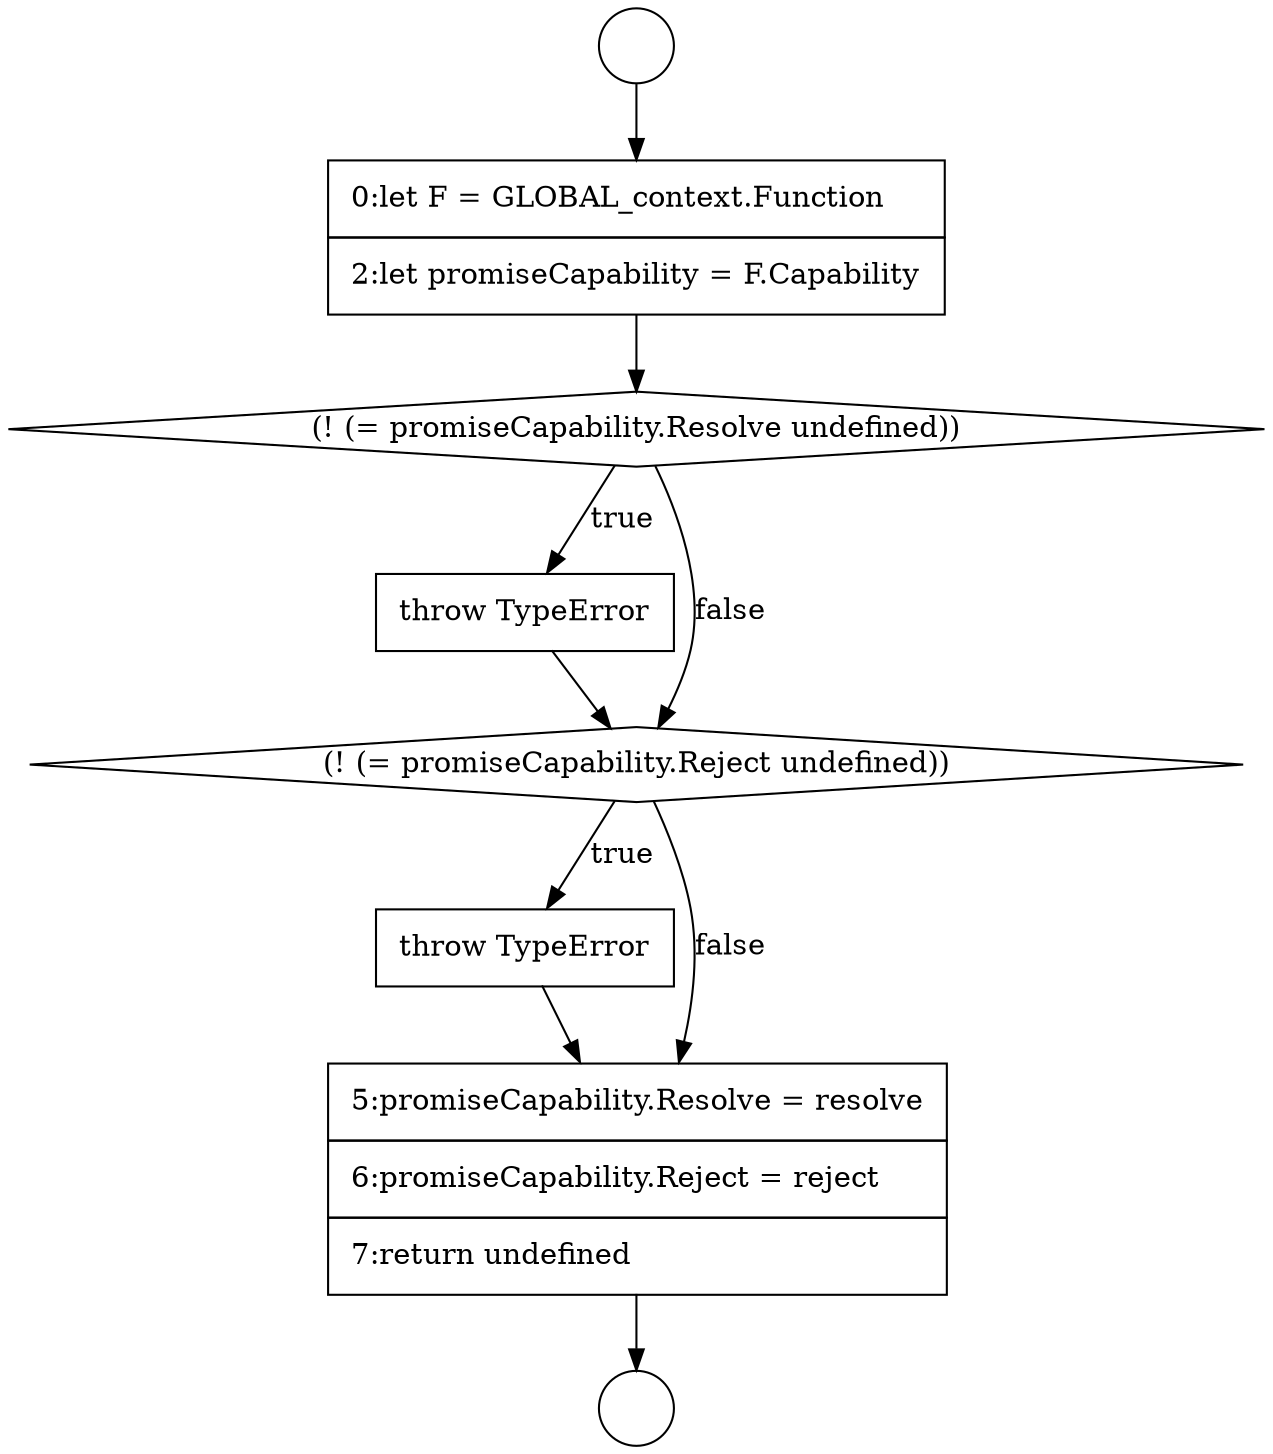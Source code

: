 digraph {
  node18143 [shape=none, margin=0, label=<<font color="black">
    <table border="0" cellborder="1" cellspacing="0" cellpadding="10">
      <tr><td align="left">0:let F = GLOBAL_context.Function</td></tr>
      <tr><td align="left">2:let promiseCapability = F.Capability</td></tr>
    </table>
  </font>> color="black" fillcolor="white" style=filled]
  node18145 [shape=none, margin=0, label=<<font color="black">
    <table border="0" cellborder="1" cellspacing="0" cellpadding="10">
      <tr><td align="left">throw TypeError</td></tr>
    </table>
  </font>> color="black" fillcolor="white" style=filled]
  node18144 [shape=diamond, label=<<font color="black">(! (= promiseCapability.Resolve undefined))</font>> color="black" fillcolor="white" style=filled]
  node18141 [shape=circle label=" " color="black" fillcolor="white" style=filled]
  node18147 [shape=none, margin=0, label=<<font color="black">
    <table border="0" cellborder="1" cellspacing="0" cellpadding="10">
      <tr><td align="left">throw TypeError</td></tr>
    </table>
  </font>> color="black" fillcolor="white" style=filled]
  node18142 [shape=circle label=" " color="black" fillcolor="white" style=filled]
  node18146 [shape=diamond, label=<<font color="black">(! (= promiseCapability.Reject undefined))</font>> color="black" fillcolor="white" style=filled]
  node18148 [shape=none, margin=0, label=<<font color="black">
    <table border="0" cellborder="1" cellspacing="0" cellpadding="10">
      <tr><td align="left">5:promiseCapability.Resolve = resolve</td></tr>
      <tr><td align="left">6:promiseCapability.Reject = reject</td></tr>
      <tr><td align="left">7:return undefined</td></tr>
    </table>
  </font>> color="black" fillcolor="white" style=filled]
  node18144 -> node18145 [label=<<font color="black">true</font>> color="black"]
  node18144 -> node18146 [label=<<font color="black">false</font>> color="black"]
  node18148 -> node18142 [ color="black"]
  node18143 -> node18144 [ color="black"]
  node18145 -> node18146 [ color="black"]
  node18146 -> node18147 [label=<<font color="black">true</font>> color="black"]
  node18146 -> node18148 [label=<<font color="black">false</font>> color="black"]
  node18147 -> node18148 [ color="black"]
  node18141 -> node18143 [ color="black"]
}
